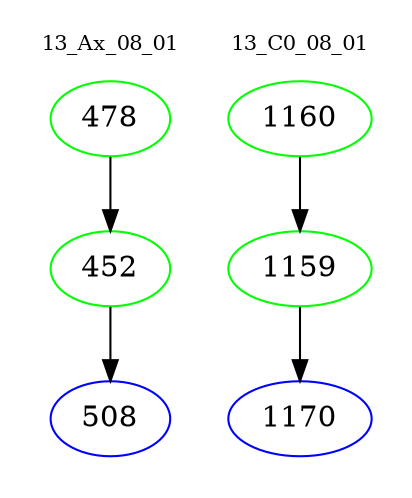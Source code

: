 digraph{
subgraph cluster_0 {
color = white
label = "13_Ax_08_01";
fontsize=10;
T0_478 [label="478", color="green"]
T0_478 -> T0_452 [color="black"]
T0_452 [label="452", color="green"]
T0_452 -> T0_508 [color="black"]
T0_508 [label="508", color="blue"]
}
subgraph cluster_1 {
color = white
label = "13_C0_08_01";
fontsize=10;
T1_1160 [label="1160", color="green"]
T1_1160 -> T1_1159 [color="black"]
T1_1159 [label="1159", color="green"]
T1_1159 -> T1_1170 [color="black"]
T1_1170 [label="1170", color="blue"]
}
}
